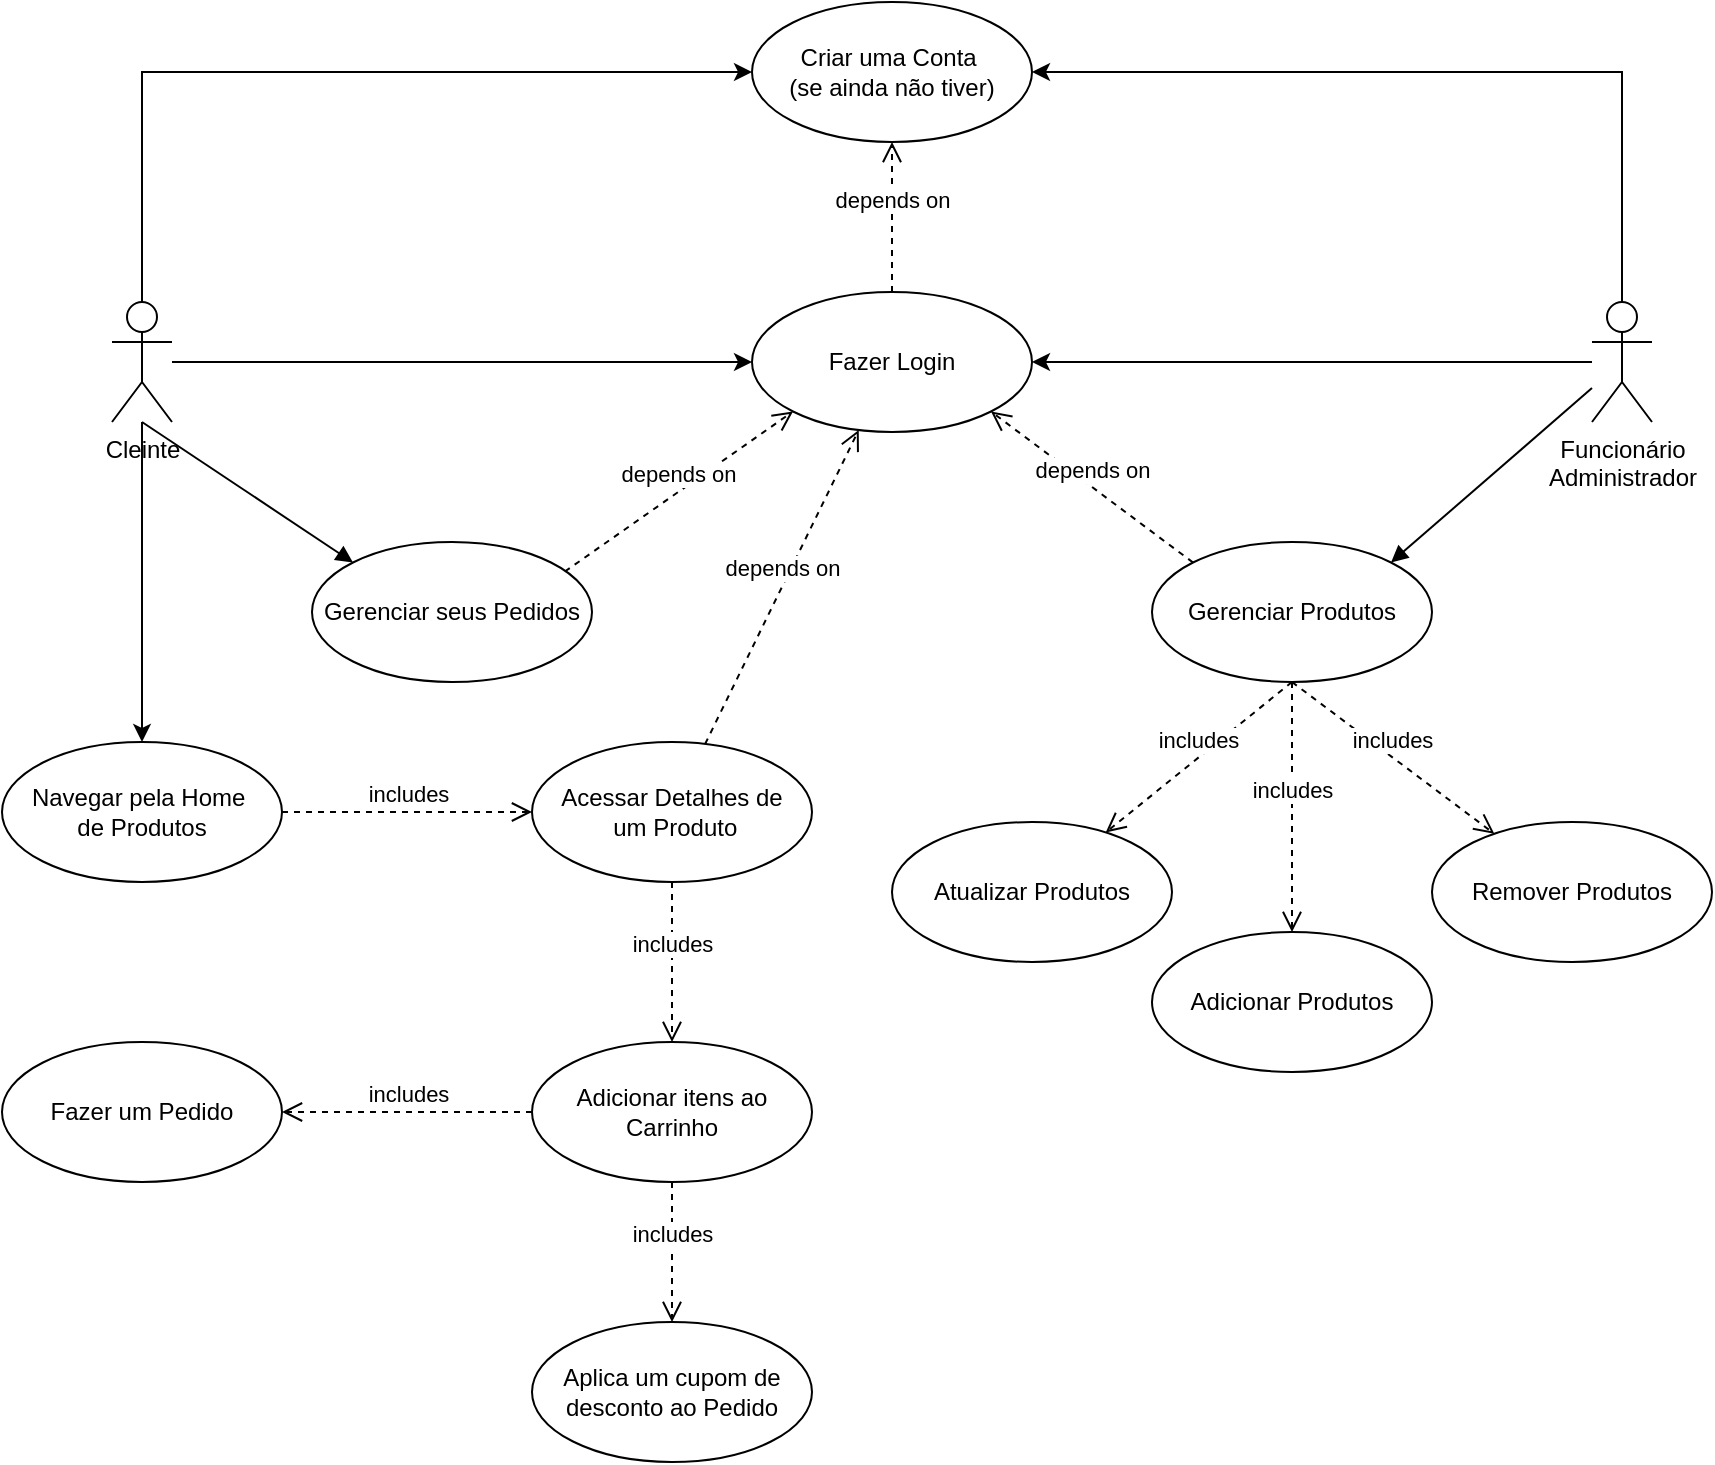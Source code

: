 <mxfile version="24.8.4">
  <diagram name="Página-1" id="VDWRpSphX525zbHOW3Ws">
    <mxGraphModel dx="986" dy="520" grid="1" gridSize="10" guides="1" tooltips="1" connect="1" arrows="1" fold="1" page="1" pageScale="1" pageWidth="827" pageHeight="1169" math="0" shadow="0">
      <root>
        <mxCell id="0" />
        <mxCell id="1" parent="0" />
        <mxCell id="zf5kRTRt1R3nN4PdFhWt-4" style="edgeStyle=orthogonalEdgeStyle;rounded=0;orthogonalLoop=1;jettySize=auto;html=1;entryX=0;entryY=0.5;entryDx=0;entryDy=0;" parent="1" source="zf5kRTRt1R3nN4PdFhWt-1" target="zf5kRTRt1R3nN4PdFhWt-12" edge="1">
          <mxGeometry relative="1" as="geometry">
            <mxPoint x="410" y="40" as="targetPoint" />
            <Array as="points">
              <mxPoint x="95" y="85" />
            </Array>
          </mxGeometry>
        </mxCell>
        <mxCell id="zf5kRTRt1R3nN4PdFhWt-22" style="edgeStyle=orthogonalEdgeStyle;rounded=0;orthogonalLoop=1;jettySize=auto;html=1;" parent="1" source="zf5kRTRt1R3nN4PdFhWt-1" target="zf5kRTRt1R3nN4PdFhWt-17" edge="1">
          <mxGeometry relative="1" as="geometry" />
        </mxCell>
        <mxCell id="zf5kRTRt1R3nN4PdFhWt-1" value="Cleinte" style="shape=umlActor;verticalLabelPosition=bottom;verticalAlign=top;html=1;outlineConnect=0;" parent="1" vertex="1">
          <mxGeometry x="80" y="200" width="30" height="60" as="geometry" />
        </mxCell>
        <mxCell id="zf5kRTRt1R3nN4PdFhWt-7" style="edgeStyle=orthogonalEdgeStyle;rounded=0;orthogonalLoop=1;jettySize=auto;html=1;entryX=1;entryY=0.5;entryDx=0;entryDy=0;" parent="1" source="zf5kRTRt1R3nN4PdFhWt-2" target="zf5kRTRt1R3nN4PdFhWt-14" edge="1">
          <mxGeometry relative="1" as="geometry">
            <mxPoint x="530" y="230" as="targetPoint" />
          </mxGeometry>
        </mxCell>
        <mxCell id="zf5kRTRt1R3nN4PdFhWt-30" style="edgeStyle=orthogonalEdgeStyle;rounded=0;orthogonalLoop=1;jettySize=auto;html=1;entryX=1;entryY=0.5;entryDx=0;entryDy=0;" parent="1" source="zf5kRTRt1R3nN4PdFhWt-2" target="zf5kRTRt1R3nN4PdFhWt-12" edge="1">
          <mxGeometry relative="1" as="geometry">
            <Array as="points">
              <mxPoint x="835" y="85" />
            </Array>
          </mxGeometry>
        </mxCell>
        <mxCell id="zf5kRTRt1R3nN4PdFhWt-2" value="Funcionário&lt;div&gt;Administrador&lt;/div&gt;" style="shape=umlActor;verticalLabelPosition=bottom;verticalAlign=top;html=1;outlineConnect=0;" parent="1" vertex="1">
          <mxGeometry x="820" y="200" width="30" height="60" as="geometry" />
        </mxCell>
        <mxCell id="zf5kRTRt1R3nN4PdFhWt-6" style="edgeStyle=orthogonalEdgeStyle;rounded=0;orthogonalLoop=1;jettySize=auto;html=1;entryX=0;entryY=0.5;entryDx=0;entryDy=0;" parent="1" source="zf5kRTRt1R3nN4PdFhWt-1" target="zf5kRTRt1R3nN4PdFhWt-14" edge="1">
          <mxGeometry relative="1" as="geometry">
            <mxPoint x="410" y="230" as="targetPoint" />
          </mxGeometry>
        </mxCell>
        <mxCell id="zf5kRTRt1R3nN4PdFhWt-12" value="Criar uma Conta&amp;nbsp;&lt;div&gt;(se ainda não tiver)&lt;/div&gt;" style="ellipse;whiteSpace=wrap;html=1;" parent="1" vertex="1">
          <mxGeometry x="400" y="50" width="140" height="70" as="geometry" />
        </mxCell>
        <mxCell id="zf5kRTRt1R3nN4PdFhWt-14" value="Fazer Login" style="ellipse;whiteSpace=wrap;html=1;" parent="1" vertex="1">
          <mxGeometry x="400" y="195" width="140" height="70" as="geometry" />
        </mxCell>
        <mxCell id="zf5kRTRt1R3nN4PdFhWt-15" value="Gerenciar Produtos" style="ellipse;whiteSpace=wrap;html=1;" parent="1" vertex="1">
          <mxGeometry x="600" y="320" width="140" height="70" as="geometry" />
        </mxCell>
        <mxCell id="zf5kRTRt1R3nN4PdFhWt-17" value="Navegar pela Home&amp;nbsp;&lt;div&gt;de Produtos&lt;/div&gt;" style="ellipse;whiteSpace=wrap;html=1;" parent="1" vertex="1">
          <mxGeometry x="25" y="420" width="140" height="70" as="geometry" />
        </mxCell>
        <mxCell id="zf5kRTRt1R3nN4PdFhWt-18" value="Acessar Detalhes de&lt;div&gt;&amp;nbsp;um Produto&lt;/div&gt;" style="ellipse;whiteSpace=wrap;html=1;" parent="1" vertex="1">
          <mxGeometry x="290" y="420" width="140" height="70" as="geometry" />
        </mxCell>
        <mxCell id="zf5kRTRt1R3nN4PdFhWt-19" value="Adicionar itens ao Carrinho" style="ellipse;whiteSpace=wrap;html=1;" parent="1" vertex="1">
          <mxGeometry x="290" y="570" width="140" height="70" as="geometry" />
        </mxCell>
        <mxCell id="zf5kRTRt1R3nN4PdFhWt-20" value="Fazer um Pedido" style="ellipse;whiteSpace=wrap;html=1;" parent="1" vertex="1">
          <mxGeometry x="25" y="570" width="140" height="70" as="geometry" />
        </mxCell>
        <mxCell id="zf5kRTRt1R3nN4PdFhWt-21" value="Gerenciar seus Pedidos" style="ellipse;whiteSpace=wrap;html=1;" parent="1" vertex="1">
          <mxGeometry x="180" y="320" width="140" height="70" as="geometry" />
        </mxCell>
        <mxCell id="zf5kRTRt1R3nN4PdFhWt-23" value="depends on" style="html=1;verticalAlign=bottom;endArrow=open;dashed=1;endSize=8;curved=0;rounded=0;" parent="1" source="zf5kRTRt1R3nN4PdFhWt-18" target="zf5kRTRt1R3nN4PdFhWt-14" edge="1">
          <mxGeometry relative="1" as="geometry">
            <mxPoint x="490" y="380" as="sourcePoint" />
            <mxPoint x="480" y="130" as="targetPoint" />
          </mxGeometry>
        </mxCell>
        <mxCell id="zf5kRTRt1R3nN4PdFhWt-26" value="depends on" style="html=1;verticalAlign=bottom;endArrow=open;dashed=1;endSize=8;curved=0;rounded=0;exitX=0;exitY=0;exitDx=0;exitDy=0;entryX=1;entryY=1;entryDx=0;entryDy=0;" parent="1" source="zf5kRTRt1R3nN4PdFhWt-15" target="zf5kRTRt1R3nN4PdFhWt-14" edge="1">
          <mxGeometry relative="1" as="geometry">
            <mxPoint x="470" y="270" as="sourcePoint" />
            <mxPoint x="640" y="270" as="targetPoint" />
          </mxGeometry>
        </mxCell>
        <mxCell id="zf5kRTRt1R3nN4PdFhWt-31" value="depends on" style="html=1;verticalAlign=bottom;endArrow=open;dashed=1;endSize=8;curved=0;rounded=0;exitX=0.903;exitY=0.211;exitDx=0;exitDy=0;exitPerimeter=0;entryX=0;entryY=1;entryDx=0;entryDy=0;" parent="1" source="zf5kRTRt1R3nN4PdFhWt-21" target="zf5kRTRt1R3nN4PdFhWt-14" edge="1">
          <mxGeometry relative="1" as="geometry">
            <mxPoint x="480" y="275" as="sourcePoint" />
            <mxPoint x="280" y="270" as="targetPoint" />
          </mxGeometry>
        </mxCell>
        <mxCell id="zf5kRTRt1R3nN4PdFhWt-33" value="" style="html=1;verticalAlign=bottom;endArrow=block;curved=0;rounded=0;entryX=0;entryY=0;entryDx=0;entryDy=0;" parent="1" target="zf5kRTRt1R3nN4PdFhWt-21" edge="1">
          <mxGeometry width="80" relative="1" as="geometry">
            <mxPoint x="95" y="260" as="sourcePoint" />
            <mxPoint x="450" y="290" as="targetPoint" />
          </mxGeometry>
        </mxCell>
        <mxCell id="zf5kRTRt1R3nN4PdFhWt-34" value="" style="html=1;verticalAlign=bottom;endArrow=block;curved=0;rounded=0;entryX=1;entryY=0;entryDx=0;entryDy=0;" parent="1" source="zf5kRTRt1R3nN4PdFhWt-2" target="zf5kRTRt1R3nN4PdFhWt-15" edge="1">
          <mxGeometry width="80" relative="1" as="geometry">
            <mxPoint x="105" y="270" as="sourcePoint" />
            <mxPoint x="211" y="340" as="targetPoint" />
          </mxGeometry>
        </mxCell>
        <mxCell id="zf5kRTRt1R3nN4PdFhWt-35" value="includes" style="html=1;verticalAlign=bottom;endArrow=open;dashed=1;endSize=8;curved=0;rounded=0;" parent="1" target="zf5kRTRt1R3nN4PdFhWt-36" edge="1">
          <mxGeometry relative="1" as="geometry">
            <mxPoint x="670" y="390" as="sourcePoint" />
            <mxPoint x="670" y="510" as="targetPoint" />
          </mxGeometry>
        </mxCell>
        <mxCell id="zf5kRTRt1R3nN4PdFhWt-36" value="Adicionar Produtos" style="ellipse;whiteSpace=wrap;html=1;" parent="1" vertex="1">
          <mxGeometry x="600" y="515" width="140" height="70" as="geometry" />
        </mxCell>
        <mxCell id="zf5kRTRt1R3nN4PdFhWt-37" value="Remover Produtos" style="ellipse;whiteSpace=wrap;html=1;" parent="1" vertex="1">
          <mxGeometry x="740" y="460" width="140" height="70" as="geometry" />
        </mxCell>
        <mxCell id="zf5kRTRt1R3nN4PdFhWt-38" value="Atualizar Produtos" style="ellipse;whiteSpace=wrap;html=1;" parent="1" vertex="1">
          <mxGeometry x="470" y="460" width="140" height="70" as="geometry" />
        </mxCell>
        <mxCell id="zf5kRTRt1R3nN4PdFhWt-39" value="includes" style="html=1;verticalAlign=bottom;endArrow=open;dashed=1;endSize=8;curved=0;rounded=0;exitX=0.5;exitY=1;exitDx=0;exitDy=0;" parent="1" source="zf5kRTRt1R3nN4PdFhWt-15" target="zf5kRTRt1R3nN4PdFhWt-37" edge="1">
          <mxGeometry relative="1" as="geometry">
            <mxPoint x="680" y="400" as="sourcePoint" />
            <mxPoint x="680" y="525" as="targetPoint" />
          </mxGeometry>
        </mxCell>
        <mxCell id="zf5kRTRt1R3nN4PdFhWt-40" value="includes" style="html=1;verticalAlign=bottom;endArrow=open;dashed=1;endSize=8;curved=0;rounded=0;" parent="1" target="zf5kRTRt1R3nN4PdFhWt-38" edge="1">
          <mxGeometry relative="1" as="geometry">
            <mxPoint x="670" y="390" as="sourcePoint" />
            <mxPoint x="680" y="525" as="targetPoint" />
          </mxGeometry>
        </mxCell>
        <mxCell id="zf5kRTRt1R3nN4PdFhWt-41" value="depends on" style="html=1;verticalAlign=bottom;endArrow=open;dashed=1;endSize=8;curved=0;rounded=0;exitX=0.5;exitY=0;exitDx=0;exitDy=0;" parent="1" source="zf5kRTRt1R3nN4PdFhWt-14" target="zf5kRTRt1R3nN4PdFhWt-12" edge="1">
          <mxGeometry relative="1" as="geometry">
            <mxPoint x="480" y="275" as="sourcePoint" />
            <mxPoint x="370" y="430" as="targetPoint" />
          </mxGeometry>
        </mxCell>
        <mxCell id="zf5kRTRt1R3nN4PdFhWt-42" value="includes" style="html=1;verticalAlign=bottom;endArrow=open;dashed=1;endSize=8;curved=0;rounded=0;exitX=0.5;exitY=1;exitDx=0;exitDy=0;entryX=0.5;entryY=0;entryDx=0;entryDy=0;" parent="1" source="zf5kRTRt1R3nN4PdFhWt-18" target="zf5kRTRt1R3nN4PdFhWt-19" edge="1">
          <mxGeometry relative="1" as="geometry">
            <mxPoint x="680" y="400" as="sourcePoint" />
            <mxPoint x="680" y="525" as="targetPoint" />
          </mxGeometry>
        </mxCell>
        <mxCell id="zf5kRTRt1R3nN4PdFhWt-43" value="includes" style="html=1;verticalAlign=bottom;endArrow=open;dashed=1;endSize=8;curved=0;rounded=0;exitX=0;exitY=0.5;exitDx=0;exitDy=0;entryX=1;entryY=0.5;entryDx=0;entryDy=0;" parent="1" source="zf5kRTRt1R3nN4PdFhWt-19" target="zf5kRTRt1R3nN4PdFhWt-20" edge="1">
          <mxGeometry relative="1" as="geometry">
            <mxPoint x="370" y="500" as="sourcePoint" />
            <mxPoint x="370" y="580" as="targetPoint" />
          </mxGeometry>
        </mxCell>
        <mxCell id="zf5kRTRt1R3nN4PdFhWt-44" value="includes" style="html=1;verticalAlign=bottom;endArrow=open;dashed=1;endSize=8;curved=0;rounded=0;exitX=1;exitY=0.5;exitDx=0;exitDy=0;entryX=0;entryY=0.5;entryDx=0;entryDy=0;" parent="1" source="zf5kRTRt1R3nN4PdFhWt-17" target="zf5kRTRt1R3nN4PdFhWt-18" edge="1">
          <mxGeometry relative="1" as="geometry">
            <mxPoint x="370" y="500" as="sourcePoint" />
            <mxPoint x="370" y="580" as="targetPoint" />
          </mxGeometry>
        </mxCell>
        <mxCell id="zf5kRTRt1R3nN4PdFhWt-45" value="includes" style="html=1;verticalAlign=bottom;endArrow=open;dashed=1;endSize=8;curved=0;rounded=0;exitX=0.5;exitY=1;exitDx=0;exitDy=0;" parent="1" source="zf5kRTRt1R3nN4PdFhWt-19" edge="1">
          <mxGeometry relative="1" as="geometry">
            <mxPoint x="300" y="615" as="sourcePoint" />
            <mxPoint x="360" y="710" as="targetPoint" />
          </mxGeometry>
        </mxCell>
        <mxCell id="zf5kRTRt1R3nN4PdFhWt-46" value="Aplica um cupom de desconto ao Pedido" style="ellipse;whiteSpace=wrap;html=1;" parent="1" vertex="1">
          <mxGeometry x="290" y="710" width="140" height="70" as="geometry" />
        </mxCell>
      </root>
    </mxGraphModel>
  </diagram>
</mxfile>
